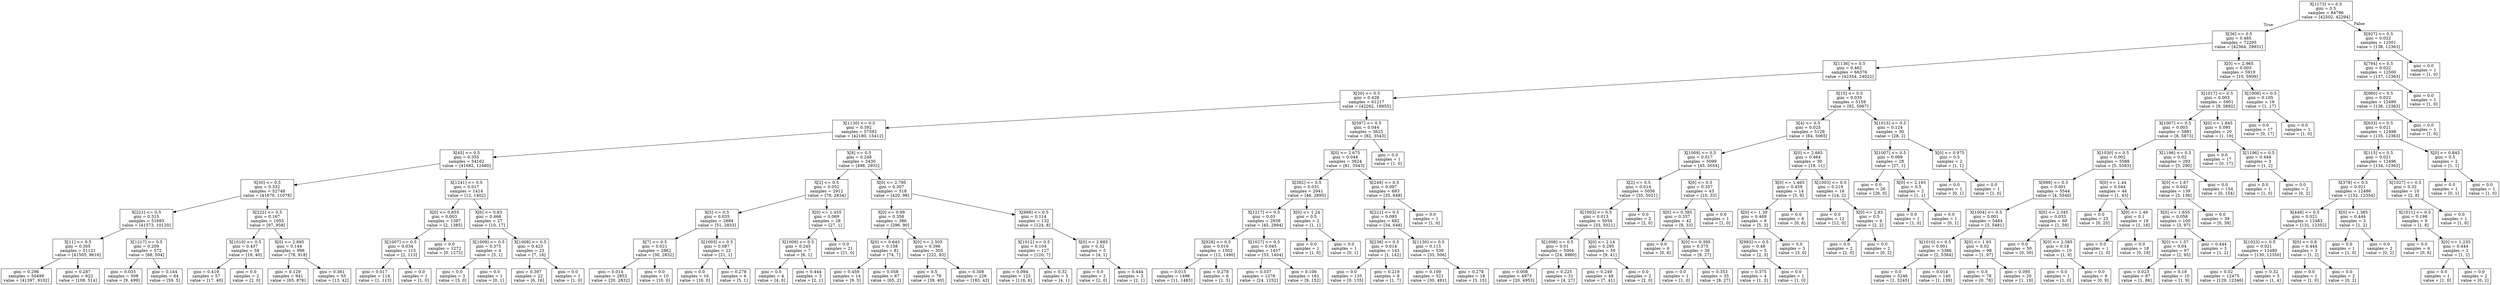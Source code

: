digraph Tree {
node [shape=box] ;
0 [label="X[1173] <= 0.5\ngini = 0.5\nsamples = 84796\nvalue = [42502, 42294]"] ;
1 [label="X[36] <= 0.5\ngini = 0.485\nsamples = 72295\nvalue = [42364, 29931]"] ;
0 -> 1 [labeldistance=2.5, labelangle=45, headlabel="True"] ;
2 [label="X[1136] <= 0.5\ngini = 0.462\nsamples = 66376\nvalue = [42354, 24022]"] ;
1 -> 2 ;
3 [label="X[20] <= 0.5\ngini = 0.428\nsamples = 61217\nvalue = [42262, 18955]"] ;
2 -> 3 ;
4 [label="X[1130] <= 0.5\ngini = 0.392\nsamples = 57592\nvalue = [42180, 15412]"] ;
3 -> 4 ;
5 [label="X[45] <= 0.5\ngini = 0.355\nsamples = 54162\nvalue = [41682, 12480]"] ;
4 -> 5 ;
6 [label="X[30] <= 0.5\ngini = 0.332\nsamples = 52748\nvalue = [41670, 11078]"] ;
5 -> 6 ;
7 [label="X[221] <= 0.5\ngini = 0.315\nsamples = 51693\nvalue = [41573, 10120]"] ;
6 -> 7 ;
8 [label="X[11] <= 0.5\ngini = 0.305\nsamples = 51121\nvalue = [41505, 9616]"] ;
7 -> 8 ;
9 [label="gini = 0.296\nsamples = 50499\nvalue = [41397, 9102]"] ;
8 -> 9 ;
10 [label="gini = 0.287\nsamples = 622\nvalue = [108, 514]"] ;
8 -> 10 ;
11 [label="X[1217] <= 0.5\ngini = 0.209\nsamples = 572\nvalue = [68, 504]"] ;
7 -> 11 ;
12 [label="gini = 0.035\nsamples = 508\nvalue = [9, 499]"] ;
11 -> 12 ;
13 [label="gini = 0.144\nsamples = 64\nvalue = [59, 5]"] ;
11 -> 13 ;
14 [label="X[222] <= 0.5\ngini = 0.167\nsamples = 1055\nvalue = [97, 958]"] ;
6 -> 14 ;
15 [label="X[1010] <= 0.5\ngini = 0.437\nsamples = 59\nvalue = [19, 40]"] ;
14 -> 15 ;
16 [label="gini = 0.419\nsamples = 57\nvalue = [17, 40]"] ;
15 -> 16 ;
17 [label="gini = 0.0\nsamples = 2\nvalue = [2, 0]"] ;
15 -> 17 ;
18 [label="X[0] <= 2.895\ngini = 0.144\nsamples = 996\nvalue = [78, 918]"] ;
14 -> 18 ;
19 [label="gini = 0.129\nsamples = 941\nvalue = [65, 876]"] ;
18 -> 19 ;
20 [label="gini = 0.361\nsamples = 55\nvalue = [13, 42]"] ;
18 -> 20 ;
21 [label="X[1241] <= 0.5\ngini = 0.017\nsamples = 1414\nvalue = [12, 1402]"] ;
5 -> 21 ;
22 [label="X[0] <= 0.655\ngini = 0.003\nsamples = 1387\nvalue = [2, 1385]"] ;
21 -> 22 ;
23 [label="X[1007] <= 0.5\ngini = 0.034\nsamples = 115\nvalue = [2, 113]"] ;
22 -> 23 ;
24 [label="gini = 0.017\nsamples = 114\nvalue = [1, 113]"] ;
23 -> 24 ;
25 [label="gini = 0.0\nsamples = 1\nvalue = [1, 0]"] ;
23 -> 25 ;
26 [label="gini = 0.0\nsamples = 1272\nvalue = [0, 1272]"] ;
22 -> 26 ;
27 [label="X[0] <= 0.83\ngini = 0.466\nsamples = 27\nvalue = [10, 17]"] ;
21 -> 27 ;
28 [label="X[1009] <= 0.5\ngini = 0.375\nsamples = 4\nvalue = [3, 1]"] ;
27 -> 28 ;
29 [label="gini = 0.0\nsamples = 3\nvalue = [3, 0]"] ;
28 -> 29 ;
30 [label="gini = 0.0\nsamples = 1\nvalue = [0, 1]"] ;
28 -> 30 ;
31 [label="X[1008] <= 0.5\ngini = 0.423\nsamples = 23\nvalue = [7, 16]"] ;
27 -> 31 ;
32 [label="gini = 0.397\nsamples = 22\nvalue = [6, 16]"] ;
31 -> 32 ;
33 [label="gini = 0.0\nsamples = 1\nvalue = [1, 0]"] ;
31 -> 33 ;
34 [label="X[8] <= 0.5\ngini = 0.248\nsamples = 3430\nvalue = [498, 2932]"] ;
4 -> 34 ;
35 [label="X[2] <= 0.5\ngini = 0.052\nsamples = 2912\nvalue = [78, 2834]"] ;
34 -> 35 ;
36 [label="X[5] <= 0.5\ngini = 0.035\nsamples = 2884\nvalue = [51, 2833]"] ;
35 -> 36 ;
37 [label="X[7] <= 0.5\ngini = 0.021\nsamples = 2862\nvalue = [30, 2832]"] ;
36 -> 37 ;
38 [label="gini = 0.014\nsamples = 2852\nvalue = [20, 2832]"] ;
37 -> 38 ;
39 [label="gini = 0.0\nsamples = 10\nvalue = [10, 0]"] ;
37 -> 39 ;
40 [label="X[1003] <= 0.5\ngini = 0.087\nsamples = 22\nvalue = [21, 1]"] ;
36 -> 40 ;
41 [label="gini = 0.0\nsamples = 16\nvalue = [16, 0]"] ;
40 -> 41 ;
42 [label="gini = 0.278\nsamples = 6\nvalue = [5, 1]"] ;
40 -> 42 ;
43 [label="X[0] <= 1.455\ngini = 0.069\nsamples = 28\nvalue = [27, 1]"] ;
35 -> 43 ;
44 [label="X[1009] <= 0.5\ngini = 0.245\nsamples = 7\nvalue = [6, 1]"] ;
43 -> 44 ;
45 [label="gini = 0.0\nsamples = 4\nvalue = [4, 0]"] ;
44 -> 45 ;
46 [label="gini = 0.444\nsamples = 3\nvalue = [2, 1]"] ;
44 -> 46 ;
47 [label="gini = 0.0\nsamples = 21\nvalue = [21, 0]"] ;
43 -> 47 ;
48 [label="X[0] <= 2.795\ngini = 0.307\nsamples = 518\nvalue = [420, 98]"] ;
34 -> 48 ;
49 [label="X[0] <= 0.99\ngini = 0.358\nsamples = 386\nvalue = [296, 90]"] ;
48 -> 49 ;
50 [label="X[0] <= 0.645\ngini = 0.158\nsamples = 81\nvalue = [74, 7]"] ;
49 -> 50 ;
51 [label="gini = 0.459\nsamples = 14\nvalue = [9, 5]"] ;
50 -> 51 ;
52 [label="gini = 0.058\nsamples = 67\nvalue = [65, 2]"] ;
50 -> 52 ;
53 [label="X[0] <= 2.505\ngini = 0.396\nsamples = 305\nvalue = [222, 83]"] ;
49 -> 53 ;
54 [label="gini = 0.5\nsamples = 79\nvalue = [39, 40]"] ;
53 -> 54 ;
55 [label="gini = 0.308\nsamples = 226\nvalue = [183, 43]"] ;
53 -> 55 ;
56 [label="X[998] <= 0.5\ngini = 0.114\nsamples = 132\nvalue = [124, 8]"] ;
48 -> 56 ;
57 [label="X[1012] <= 0.5\ngini = 0.104\nsamples = 127\nvalue = [120, 7]"] ;
56 -> 57 ;
58 [label="gini = 0.094\nsamples = 122\nvalue = [116, 6]"] ;
57 -> 58 ;
59 [label="gini = 0.32\nsamples = 5\nvalue = [4, 1]"] ;
57 -> 59 ;
60 [label="X[0] <= 2.885\ngini = 0.32\nsamples = 5\nvalue = [4, 1]"] ;
56 -> 60 ;
61 [label="gini = 0.0\nsamples = 2\nvalue = [2, 0]"] ;
60 -> 61 ;
62 [label="gini = 0.444\nsamples = 3\nvalue = [2, 1]"] ;
60 -> 62 ;
63 [label="X[597] <= 0.5\ngini = 0.044\nsamples = 3625\nvalue = [82, 3543]"] ;
3 -> 63 ;
64 [label="X[0] <= 2.675\ngini = 0.044\nsamples = 3624\nvalue = [81, 3543]"] ;
63 -> 64 ;
65 [label="X[382] <= 0.5\ngini = 0.031\nsamples = 2941\nvalue = [46, 2895]"] ;
64 -> 65 ;
66 [label="X[1217] <= 0.5\ngini = 0.03\nsamples = 2939\nvalue = [45, 2894]"] ;
65 -> 66 ;
67 [label="X[928] <= 0.5\ngini = 0.016\nsamples = 1502\nvalue = [12, 1490]"] ;
66 -> 67 ;
68 [label="gini = 0.015\nsamples = 1496\nvalue = [11, 1485]"] ;
67 -> 68 ;
69 [label="gini = 0.278\nsamples = 6\nvalue = [1, 5]"] ;
67 -> 69 ;
70 [label="X[1027] <= 0.5\ngini = 0.045\nsamples = 1437\nvalue = [33, 1404]"] ;
66 -> 70 ;
71 [label="gini = 0.037\nsamples = 1276\nvalue = [24, 1252]"] ;
70 -> 71 ;
72 [label="gini = 0.106\nsamples = 161\nvalue = [9, 152]"] ;
70 -> 72 ;
73 [label="X[0] <= 1.24\ngini = 0.5\nsamples = 2\nvalue = [1, 1]"] ;
65 -> 73 ;
74 [label="gini = 0.0\nsamples = 1\nvalue = [1, 0]"] ;
73 -> 74 ;
75 [label="gini = 0.0\nsamples = 1\nvalue = [0, 1]"] ;
73 -> 75 ;
76 [label="X[249] <= 0.5\ngini = 0.097\nsamples = 683\nvalue = [35, 648]"] ;
64 -> 76 ;
77 [label="X[221] <= 0.5\ngini = 0.095\nsamples = 682\nvalue = [34, 648]"] ;
76 -> 77 ;
78 [label="X[238] <= 0.5\ngini = 0.014\nsamples = 143\nvalue = [1, 142]"] ;
77 -> 78 ;
79 [label="gini = 0.0\nsamples = 135\nvalue = [0, 135]"] ;
78 -> 79 ;
80 [label="gini = 0.219\nsamples = 8\nvalue = [1, 7]"] ;
78 -> 80 ;
81 [label="X[1130] <= 0.5\ngini = 0.115\nsamples = 539\nvalue = [33, 506]"] ;
77 -> 81 ;
82 [label="gini = 0.109\nsamples = 521\nvalue = [30, 491]"] ;
81 -> 82 ;
83 [label="gini = 0.278\nsamples = 18\nvalue = [3, 15]"] ;
81 -> 83 ;
84 [label="gini = 0.0\nsamples = 1\nvalue = [1, 0]"] ;
76 -> 84 ;
85 [label="gini = 0.0\nsamples = 1\nvalue = [1, 0]"] ;
63 -> 85 ;
86 [label="X[15] <= 0.5\ngini = 0.035\nsamples = 5159\nvalue = [92, 5067]"] ;
2 -> 86 ;
87 [label="X[4] <= 0.5\ngini = 0.025\nsamples = 5129\nvalue = [64, 5065]"] ;
86 -> 87 ;
88 [label="X[1009] <= 0.5\ngini = 0.017\nsamples = 5099\nvalue = [45, 5054]"] ;
87 -> 88 ;
89 [label="X[2] <= 0.5\ngini = 0.014\nsamples = 5056\nvalue = [35, 5021]"] ;
88 -> 89 ;
90 [label="X[1003] <= 0.5\ngini = 0.013\nsamples = 5054\nvalue = [33, 5021]"] ;
89 -> 90 ;
91 [label="X[1008] <= 0.5\ngini = 0.01\nsamples = 5004\nvalue = [24, 4980]"] ;
90 -> 91 ;
92 [label="gini = 0.008\nsamples = 4973\nvalue = [20, 4953]"] ;
91 -> 92 ;
93 [label="gini = 0.225\nsamples = 31\nvalue = [4, 27]"] ;
91 -> 93 ;
94 [label="X[0] <= 2.14\ngini = 0.295\nsamples = 50\nvalue = [9, 41]"] ;
90 -> 94 ;
95 [label="gini = 0.249\nsamples = 48\nvalue = [7, 41]"] ;
94 -> 95 ;
96 [label="gini = 0.0\nsamples = 2\nvalue = [2, 0]"] ;
94 -> 96 ;
97 [label="gini = 0.0\nsamples = 2\nvalue = [2, 0]"] ;
89 -> 97 ;
98 [label="X[6] <= 0.5\ngini = 0.357\nsamples = 43\nvalue = [10, 33]"] ;
88 -> 98 ;
99 [label="X[0] <= 0.385\ngini = 0.337\nsamples = 42\nvalue = [9, 33]"] ;
98 -> 99 ;
100 [label="gini = 0.0\nsamples = 6\nvalue = [0, 6]"] ;
99 -> 100 ;
101 [label="X[0] <= 0.395\ngini = 0.375\nsamples = 36\nvalue = [9, 27]"] ;
99 -> 101 ;
102 [label="gini = 0.0\nsamples = 1\nvalue = [1, 0]"] ;
101 -> 102 ;
103 [label="gini = 0.353\nsamples = 35\nvalue = [8, 27]"] ;
101 -> 103 ;
104 [label="gini = 0.0\nsamples = 1\nvalue = [1, 0]"] ;
98 -> 104 ;
105 [label="X[0] <= 2.665\ngini = 0.464\nsamples = 30\nvalue = [19, 11]"] ;
87 -> 105 ;
106 [label="X[0] <= 1.465\ngini = 0.459\nsamples = 14\nvalue = [5, 9]"] ;
105 -> 106 ;
107 [label="X[0] <= 1.39\ngini = 0.469\nsamples = 8\nvalue = [5, 3]"] ;
106 -> 107 ;
108 [label="X[993] <= 0.5\ngini = 0.48\nsamples = 5\nvalue = [2, 3]"] ;
107 -> 108 ;
109 [label="gini = 0.375\nsamples = 4\nvalue = [1, 3]"] ;
108 -> 109 ;
110 [label="gini = 0.0\nsamples = 1\nvalue = [1, 0]"] ;
108 -> 110 ;
111 [label="gini = 0.0\nsamples = 3\nvalue = [3, 0]"] ;
107 -> 111 ;
112 [label="gini = 0.0\nsamples = 6\nvalue = [0, 6]"] ;
106 -> 112 ;
113 [label="X[1003] <= 0.5\ngini = 0.219\nsamples = 16\nvalue = [14, 2]"] ;
105 -> 113 ;
114 [label="gini = 0.0\nsamples = 12\nvalue = [12, 0]"] ;
113 -> 114 ;
115 [label="X[0] <= 2.83\ngini = 0.5\nsamples = 4\nvalue = [2, 2]"] ;
113 -> 115 ;
116 [label="gini = 0.0\nsamples = 2\nvalue = [2, 0]"] ;
115 -> 116 ;
117 [label="gini = 0.0\nsamples = 2\nvalue = [0, 2]"] ;
115 -> 117 ;
118 [label="X[1015] <= 0.5\ngini = 0.124\nsamples = 30\nvalue = [28, 2]"] ;
86 -> 118 ;
119 [label="X[1007] <= 0.5\ngini = 0.069\nsamples = 28\nvalue = [27, 1]"] ;
118 -> 119 ;
120 [label="gini = 0.0\nsamples = 26\nvalue = [26, 0]"] ;
119 -> 120 ;
121 [label="X[0] <= 2.165\ngini = 0.5\nsamples = 2\nvalue = [1, 1]"] ;
119 -> 121 ;
122 [label="gini = 0.0\nsamples = 1\nvalue = [1, 0]"] ;
121 -> 122 ;
123 [label="gini = 0.0\nsamples = 1\nvalue = [0, 1]"] ;
121 -> 123 ;
124 [label="X[0] <= 0.975\ngini = 0.5\nsamples = 2\nvalue = [1, 1]"] ;
118 -> 124 ;
125 [label="gini = 0.0\nsamples = 1\nvalue = [0, 1]"] ;
124 -> 125 ;
126 [label="gini = 0.0\nsamples = 1\nvalue = [1, 0]"] ;
124 -> 126 ;
127 [label="X[0] <= 2.965\ngini = 0.003\nsamples = 5919\nvalue = [10, 5909]"] ;
1 -> 127 ;
128 [label="X[1017] <= 0.5\ngini = 0.003\nsamples = 5901\nvalue = [9, 5892]"] ;
127 -> 128 ;
129 [label="X[1007] <= 0.5\ngini = 0.003\nsamples = 5881\nvalue = [8, 5873]"] ;
128 -> 129 ;
130 [label="X[1030] <= 0.5\ngini = 0.002\nsamples = 5588\nvalue = [5, 5583]"] ;
129 -> 130 ;
131 [label="X[999] <= 0.5\ngini = 0.001\nsamples = 5544\nvalue = [4, 5540]"] ;
130 -> 131 ;
132 [label="X[1004] <= 0.5\ngini = 0.001\nsamples = 5484\nvalue = [3, 5481]"] ;
131 -> 132 ;
133 [label="X[1010] <= 0.5\ngini = 0.001\nsamples = 5386\nvalue = [2, 5384]"] ;
132 -> 133 ;
134 [label="gini = 0.0\nsamples = 5246\nvalue = [1, 5245]"] ;
133 -> 134 ;
135 [label="gini = 0.014\nsamples = 140\nvalue = [1, 139]"] ;
133 -> 135 ;
136 [label="X[0] <= 1.93\ngini = 0.02\nsamples = 98\nvalue = [1, 97]"] ;
132 -> 136 ;
137 [label="gini = 0.0\nsamples = 78\nvalue = [0, 78]"] ;
136 -> 137 ;
138 [label="gini = 0.095\nsamples = 20\nvalue = [1, 19]"] ;
136 -> 138 ;
139 [label="X[0] <= 2.345\ngini = 0.033\nsamples = 60\nvalue = [1, 59]"] ;
131 -> 139 ;
140 [label="gini = 0.0\nsamples = 50\nvalue = [0, 50]"] ;
139 -> 140 ;
141 [label="X[0] <= 2.385\ngini = 0.18\nsamples = 10\nvalue = [1, 9]"] ;
139 -> 141 ;
142 [label="gini = 0.0\nsamples = 1\nvalue = [1, 0]"] ;
141 -> 142 ;
143 [label="gini = 0.0\nsamples = 9\nvalue = [0, 9]"] ;
141 -> 143 ;
144 [label="X[0] <= 1.44\ngini = 0.044\nsamples = 44\nvalue = [1, 43]"] ;
130 -> 144 ;
145 [label="gini = 0.0\nsamples = 25\nvalue = [0, 25]"] ;
144 -> 145 ;
146 [label="X[0] <= 1.49\ngini = 0.1\nsamples = 19\nvalue = [1, 18]"] ;
144 -> 146 ;
147 [label="gini = 0.0\nsamples = 1\nvalue = [1, 0]"] ;
146 -> 147 ;
148 [label="gini = 0.0\nsamples = 18\nvalue = [0, 18]"] ;
146 -> 148 ;
149 [label="X[1196] <= 0.5\ngini = 0.02\nsamples = 293\nvalue = [3, 290]"] ;
129 -> 149 ;
150 [label="X[0] <= 1.67\ngini = 0.042\nsamples = 139\nvalue = [3, 136]"] ;
149 -> 150 ;
151 [label="X[0] <= 1.655\ngini = 0.058\nsamples = 100\nvalue = [3, 97]"] ;
150 -> 151 ;
152 [label="X[0] <= 1.57\ngini = 0.04\nsamples = 97\nvalue = [2, 95]"] ;
151 -> 152 ;
153 [label="gini = 0.023\nsamples = 87\nvalue = [1, 86]"] ;
152 -> 153 ;
154 [label="gini = 0.18\nsamples = 10\nvalue = [1, 9]"] ;
152 -> 154 ;
155 [label="gini = 0.444\nsamples = 3\nvalue = [1, 2]"] ;
151 -> 155 ;
156 [label="gini = 0.0\nsamples = 39\nvalue = [0, 39]"] ;
150 -> 156 ;
157 [label="gini = 0.0\nsamples = 154\nvalue = [0, 154]"] ;
149 -> 157 ;
158 [label="X[0] <= 1.845\ngini = 0.095\nsamples = 20\nvalue = [1, 19]"] ;
128 -> 158 ;
159 [label="gini = 0.0\nsamples = 17\nvalue = [0, 17]"] ;
158 -> 159 ;
160 [label="X[1196] <= 0.5\ngini = 0.444\nsamples = 3\nvalue = [1, 2]"] ;
158 -> 160 ;
161 [label="gini = 0.0\nsamples = 1\nvalue = [1, 0]"] ;
160 -> 161 ;
162 [label="gini = 0.0\nsamples = 2\nvalue = [0, 2]"] ;
160 -> 162 ;
163 [label="X[1006] <= 0.5\ngini = 0.105\nsamples = 18\nvalue = [1, 17]"] ;
127 -> 163 ;
164 [label="gini = 0.0\nsamples = 17\nvalue = [0, 17]"] ;
163 -> 164 ;
165 [label="gini = 0.0\nsamples = 1\nvalue = [1, 0]"] ;
163 -> 165 ;
166 [label="X[927] <= 0.5\ngini = 0.022\nsamples = 12501\nvalue = [138, 12363]"] ;
0 -> 166 [labeldistance=2.5, labelangle=-45, headlabel="False"] ;
167 [label="X[794] <= 0.5\ngini = 0.022\nsamples = 12500\nvalue = [137, 12363]"] ;
166 -> 167 ;
168 [label="X[960] <= 0.5\ngini = 0.022\nsamples = 12499\nvalue = [136, 12363]"] ;
167 -> 168 ;
169 [label="X[633] <= 0.5\ngini = 0.021\nsamples = 12498\nvalue = [135, 12363]"] ;
168 -> 169 ;
170 [label="X[115] <= 0.5\ngini = 0.021\nsamples = 12496\nvalue = [134, 12362]"] ;
169 -> 170 ;
171 [label="X[378] <= 0.5\ngini = 0.021\nsamples = 12486\nvalue = [132, 12354]"] ;
170 -> 171 ;
172 [label="X[448] <= 0.5\ngini = 0.021\nsamples = 12483\nvalue = [131, 12352]"] ;
171 -> 172 ;
173 [label="X[1023] <= 0.5\ngini = 0.021\nsamples = 12480\nvalue = [130, 12350]"] ;
172 -> 173 ;
174 [label="gini = 0.02\nsamples = 12475\nvalue = [129, 12346]"] ;
173 -> 174 ;
175 [label="gini = 0.32\nsamples = 5\nvalue = [1, 4]"] ;
173 -> 175 ;
176 [label="X[0] <= 0.8\ngini = 0.444\nsamples = 3\nvalue = [1, 2]"] ;
172 -> 176 ;
177 [label="gini = 0.0\nsamples = 1\nvalue = [1, 0]"] ;
176 -> 177 ;
178 [label="gini = 0.0\nsamples = 2\nvalue = [0, 2]"] ;
176 -> 178 ;
179 [label="X[0] <= 1.385\ngini = 0.444\nsamples = 3\nvalue = [1, 2]"] ;
171 -> 179 ;
180 [label="gini = 0.0\nsamples = 1\nvalue = [1, 0]"] ;
179 -> 180 ;
181 [label="gini = 0.0\nsamples = 2\nvalue = [0, 2]"] ;
179 -> 181 ;
182 [label="X[1027] <= 0.5\ngini = 0.32\nsamples = 10\nvalue = [2, 8]"] ;
170 -> 182 ;
183 [label="X[1011] <= 0.5\ngini = 0.198\nsamples = 9\nvalue = [1, 8]"] ;
182 -> 183 ;
184 [label="gini = 0.0\nsamples = 6\nvalue = [0, 6]"] ;
183 -> 184 ;
185 [label="X[0] <= 1.235\ngini = 0.444\nsamples = 3\nvalue = [1, 2]"] ;
183 -> 185 ;
186 [label="gini = 0.0\nsamples = 1\nvalue = [1, 0]"] ;
185 -> 186 ;
187 [label="gini = 0.0\nsamples = 2\nvalue = [0, 2]"] ;
185 -> 187 ;
188 [label="gini = 0.0\nsamples = 1\nvalue = [1, 0]"] ;
182 -> 188 ;
189 [label="X[0] <= 0.845\ngini = 0.5\nsamples = 2\nvalue = [1, 1]"] ;
169 -> 189 ;
190 [label="gini = 0.0\nsamples = 1\nvalue = [0, 1]"] ;
189 -> 190 ;
191 [label="gini = 0.0\nsamples = 1\nvalue = [1, 0]"] ;
189 -> 191 ;
192 [label="gini = 0.0\nsamples = 1\nvalue = [1, 0]"] ;
168 -> 192 ;
193 [label="gini = 0.0\nsamples = 1\nvalue = [1, 0]"] ;
167 -> 193 ;
194 [label="gini = 0.0\nsamples = 1\nvalue = [1, 0]"] ;
166 -> 194 ;
}